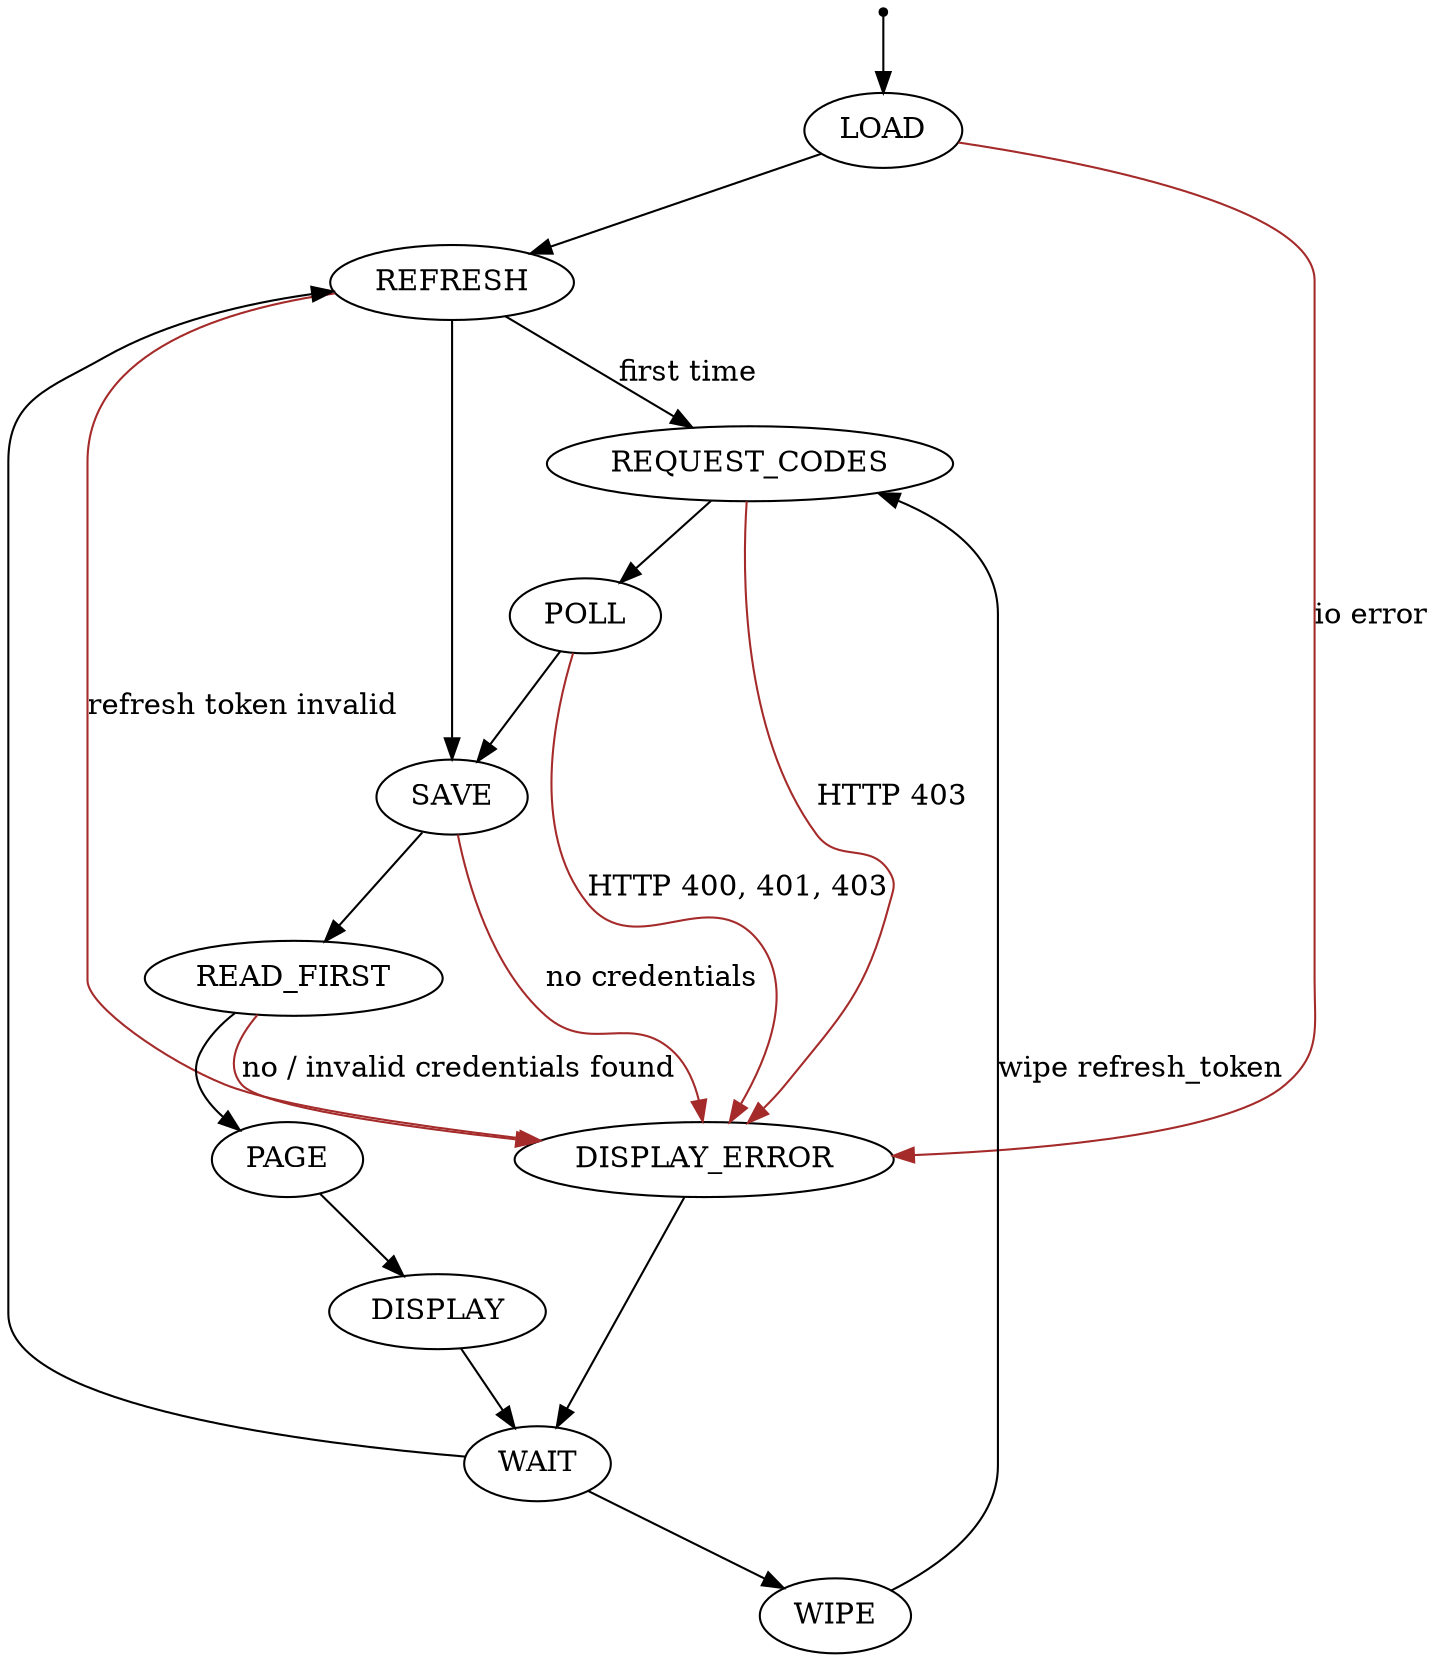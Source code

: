 /*
* List of vars and state holders:
*/

digraph {

start[shape="point"];

"LOAD" [shape="ellipse"];
"REQUEST_CODES" [shape="ellipse"];
"REFRESH" [shape="ellipse"];
"READ_FIRST" [shape="ellipse"];
"POLL" [shape="ellipse"];
"DISPLAY_ERROR" [shape="ellipse"];
"SAVE" [shape="ellipse"];
"PAGE" [shape="ellipse"];
"DISPLAY" [shape="ellipse"];
"WAIT" [shape="ellipse"];
"WIPE" [shape="ellipse"];

start -> "LOAD";
"REFRESH" -> "REQUEST_CODES" [label="first time"];
"WIPE" -> "REQUEST_CODES" [label="wipe refresh_token"];
"LOAD" -> "REFRESH";
"WAIT" -> "REFRESH";
"SAVE" -> "READ_FIRST";
"REQUEST_CODES" -> "POLL";
"LOAD" -> "DISPLAY_ERROR" [ label="io error" color="brown"];
"POLL" -> "DISPLAY_ERROR" [label="HTTP 400, 401, 403" color="brown"];
"READ_FIRST" -> "DISPLAY_ERROR" [ label="no / invalid credentials found" color="brown"];
"REFRESH" -> "DISPLAY_ERROR" [ label="refresh token invalid", color="brown"];
"REQUEST_CODES" -> "DISPLAY_ERROR" [label="HTTP 403" color="brown"];
"SAVE" -> "DISPLAY_ERROR" [label="no credentials" color="brown"];
"POLL" -> "SAVE";
"REFRESH" -> "SAVE";
"READ_FIRST" -> "PAGE";
"PAGE" -> "DISPLAY";
"DISPLAY_ERROR" -> "WAIT";
"DISPLAY" -> "WAIT";
"WAIT" -> "WIPE";
}
/*
* "TYPING" -> "REINIT" [label="(get, put, delete) 404 Not Found\nor -ve term frequency\nor missing term to delete" color="brown"];
*/
